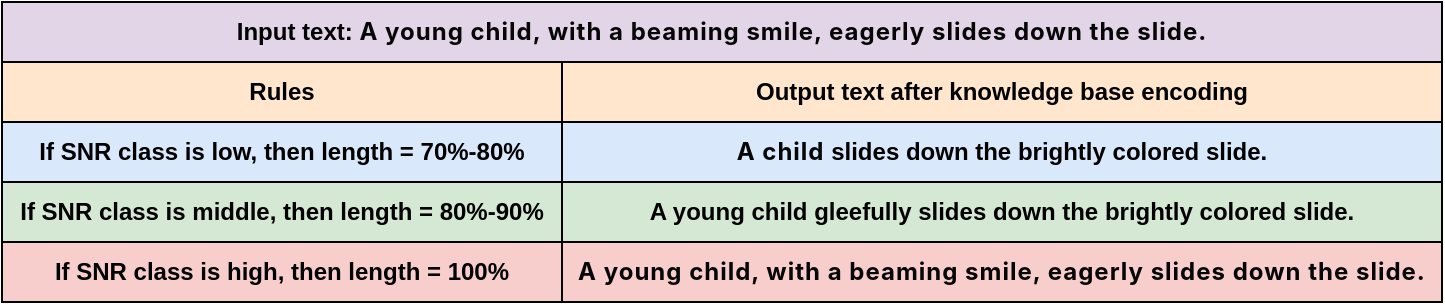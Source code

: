<mxfile version="24.7.1" type="github">
  <diagram name="第 1 页" id="i78vZYNMH3eGaz_cFO28">
    <mxGraphModel dx="913" dy="-1195" grid="1" gridSize="10" guides="1" tooltips="1" connect="1" arrows="1" fold="1" page="1" pageScale="1" pageWidth="1169" pageHeight="827" math="0" shadow="0">
      <root>
        <mxCell id="0" />
        <mxCell id="1" parent="0" />
        <mxCell id="d0C482hEBYlxyHOYFQJg-1" value="&lt;span style=&quot;font-size: 12px; font-weight: 700;&quot;&gt;Input text:&amp;nbsp;&lt;/span&gt;&lt;b style=&quot;white-space-collapse: preserve; color: rgb(6, 6, 7); font-family: -apple-system, blinkmacsystemfont, &amp;quot;Helvetica Neue&amp;quot;, helvetica, &amp;quot;segoe ui&amp;quot;, arial, roboto, &amp;quot;PingFang SC&amp;quot;, miui, &amp;quot;Hiragino Sans GB&amp;quot;, &amp;quot;Microsoft Yahei&amp;quot;, sans-serif; font-size: 12px; letter-spacing: 0.5px;&quot;&gt;A young child, with a beaming smile, eagerly slides down the slide.&lt;/b&gt;" style="rounded=0;whiteSpace=wrap;html=1;fillColor=#e1d5e7;strokeColor=default;fontSize=12;align=center;" parent="1" vertex="1">
          <mxGeometry x="200" y="1830" width="720" height="30" as="geometry" />
        </mxCell>
        <mxCell id="d0C482hEBYlxyHOYFQJg-2" value="&lt;b style=&quot;font-size: 12px;&quot;&gt;&lt;font style=&quot;font-size: 12px;&quot;&gt;If SNR class is low,&amp;nbsp;&lt;/font&gt;&lt;/b&gt;&lt;b style=&quot;font-size: 12px;&quot;&gt;&lt;font style=&quot;font-size: 12px;&quot;&gt;then length = 70%-80%&lt;/font&gt;&lt;/b&gt;" style="rounded=0;whiteSpace=wrap;html=1;fillColor=#dae8fc;strokeColor=default;fontSize=12;align=center;" parent="1" vertex="1">
          <mxGeometry x="200" y="1890" width="280" height="30" as="geometry" />
        </mxCell>
        <mxCell id="d0C482hEBYlxyHOYFQJg-5" value="&lt;b style=&quot;font-size: 12px;&quot;&gt;&lt;font style=&quot;font-size: 12px;&quot;&gt;Output text after knowledge base encoding&lt;/font&gt;&lt;/b&gt;" style="rounded=0;whiteSpace=wrap;html=1;fillColor=#ffe6cc;strokeColor=default;fontSize=12;align=center;" parent="1" vertex="1">
          <mxGeometry x="480" y="1860" width="440" height="30" as="geometry" />
        </mxCell>
        <mxCell id="d0C482hEBYlxyHOYFQJg-7" value="&lt;span style=&quot;white-space-collapse: preserve; color: rgb(6, 6, 7); font-family: -apple-system, blinkmacsystemfont, &amp;quot;Helvetica Neue&amp;quot;, helvetica, &amp;quot;segoe ui&amp;quot;, arial, roboto, &amp;quot;PingFang SC&amp;quot;, miui, &amp;quot;Hiragino Sans GB&amp;quot;, &amp;quot;Microsoft Yahei&amp;quot;, sans-serif; font-size: 12px; letter-spacing: 0.5px;&quot;&gt;&lt;b style=&quot;font-size: 12px;&quot;&gt;A child &lt;/b&gt;&lt;/span&gt;&lt;span style=&quot;font-size: 12px; font-weight: 700;&quot;&gt;slides down the brightly colored slide.&lt;/span&gt;" style="rounded=0;whiteSpace=wrap;html=1;fillColor=#dae8fc;strokeColor=default;fontSize=12;align=center;" parent="1" vertex="1">
          <mxGeometry x="480" y="1890" width="440" height="30" as="geometry" />
        </mxCell>
        <mxCell id="d0C482hEBYlxyHOYFQJg-8" value="&lt;b style=&quot;white-space-collapse: preserve; color: rgb(6, 6, 7); font-family: -apple-system, blinkmacsystemfont, &amp;quot;Helvetica Neue&amp;quot;, helvetica, &amp;quot;segoe ui&amp;quot;, arial, roboto, &amp;quot;PingFang SC&amp;quot;, miui, &amp;quot;Hiragino Sans GB&amp;quot;, &amp;quot;Microsoft Yahei&amp;quot;, sans-serif; font-size: 12px; letter-spacing: 0.5px;&quot;&gt;A young child, with a beaming smile, eagerly slides down the slide.&lt;/b&gt;" style="rounded=0;whiteSpace=wrap;html=1;fillColor=#f8cecc;strokeColor=default;fontSize=12;align=center;" parent="1" vertex="1">
          <mxGeometry x="480" y="1950" width="440" height="30" as="geometry" />
        </mxCell>
        <mxCell id="d0C482hEBYlxyHOYFQJg-9" value="&lt;span style=&quot;font-size: 12px; font-weight: 700;&quot;&gt;A young child gleefully slides down the brightly colored slide.&lt;/span&gt;" style="rounded=0;whiteSpace=wrap;html=1;fillColor=#d5e8d4;strokeColor=default;fontSize=12;align=center;" parent="1" vertex="1">
          <mxGeometry x="480" y="1920" width="440" height="30" as="geometry" />
        </mxCell>
        <mxCell id="DJXnYnMKUjLRa2AK-GMz-1" value="&lt;b style=&quot;font-size: 12px;&quot;&gt;&lt;font style=&quot;font-size: 12px;&quot;&gt;Rules&lt;/font&gt;&lt;/b&gt;" style="rounded=0;whiteSpace=wrap;html=1;fillColor=#ffe6cc;strokeColor=default;fontSize=12;align=center;" parent="1" vertex="1">
          <mxGeometry x="200" y="1860" width="280" height="30" as="geometry" />
        </mxCell>
        <mxCell id="DJXnYnMKUjLRa2AK-GMz-2" value="&lt;b style=&quot;font-size: 12px;&quot;&gt;&lt;font style=&quot;font-size: 12px;&quot;&gt;If SNR class is middle,&amp;nbsp;&lt;/font&gt;&lt;/b&gt;&lt;b style=&quot;font-size: 12px;&quot;&gt;&lt;font style=&quot;font-size: 12px;&quot;&gt;then length = 80%-90%&lt;/font&gt;&lt;/b&gt;" style="rounded=0;whiteSpace=wrap;html=1;fillColor=#d5e8d4;strokeColor=default;fontSize=12;align=center;" parent="1" vertex="1">
          <mxGeometry x="200" y="1920" width="280" height="30" as="geometry" />
        </mxCell>
        <mxCell id="DJXnYnMKUjLRa2AK-GMz-3" value="&lt;b style=&quot;font-size: 12px;&quot;&gt;&lt;font style=&quot;font-size: 12px;&quot;&gt;If SNR class is high, then length = 100%&lt;/font&gt;&lt;/b&gt;" style="rounded=0;whiteSpace=wrap;html=1;fillColor=#f8cecc;strokeColor=default;fontSize=12;align=center;" parent="1" vertex="1">
          <mxGeometry x="200" y="1950" width="280" height="30" as="geometry" />
        </mxCell>
      </root>
    </mxGraphModel>
  </diagram>
</mxfile>
